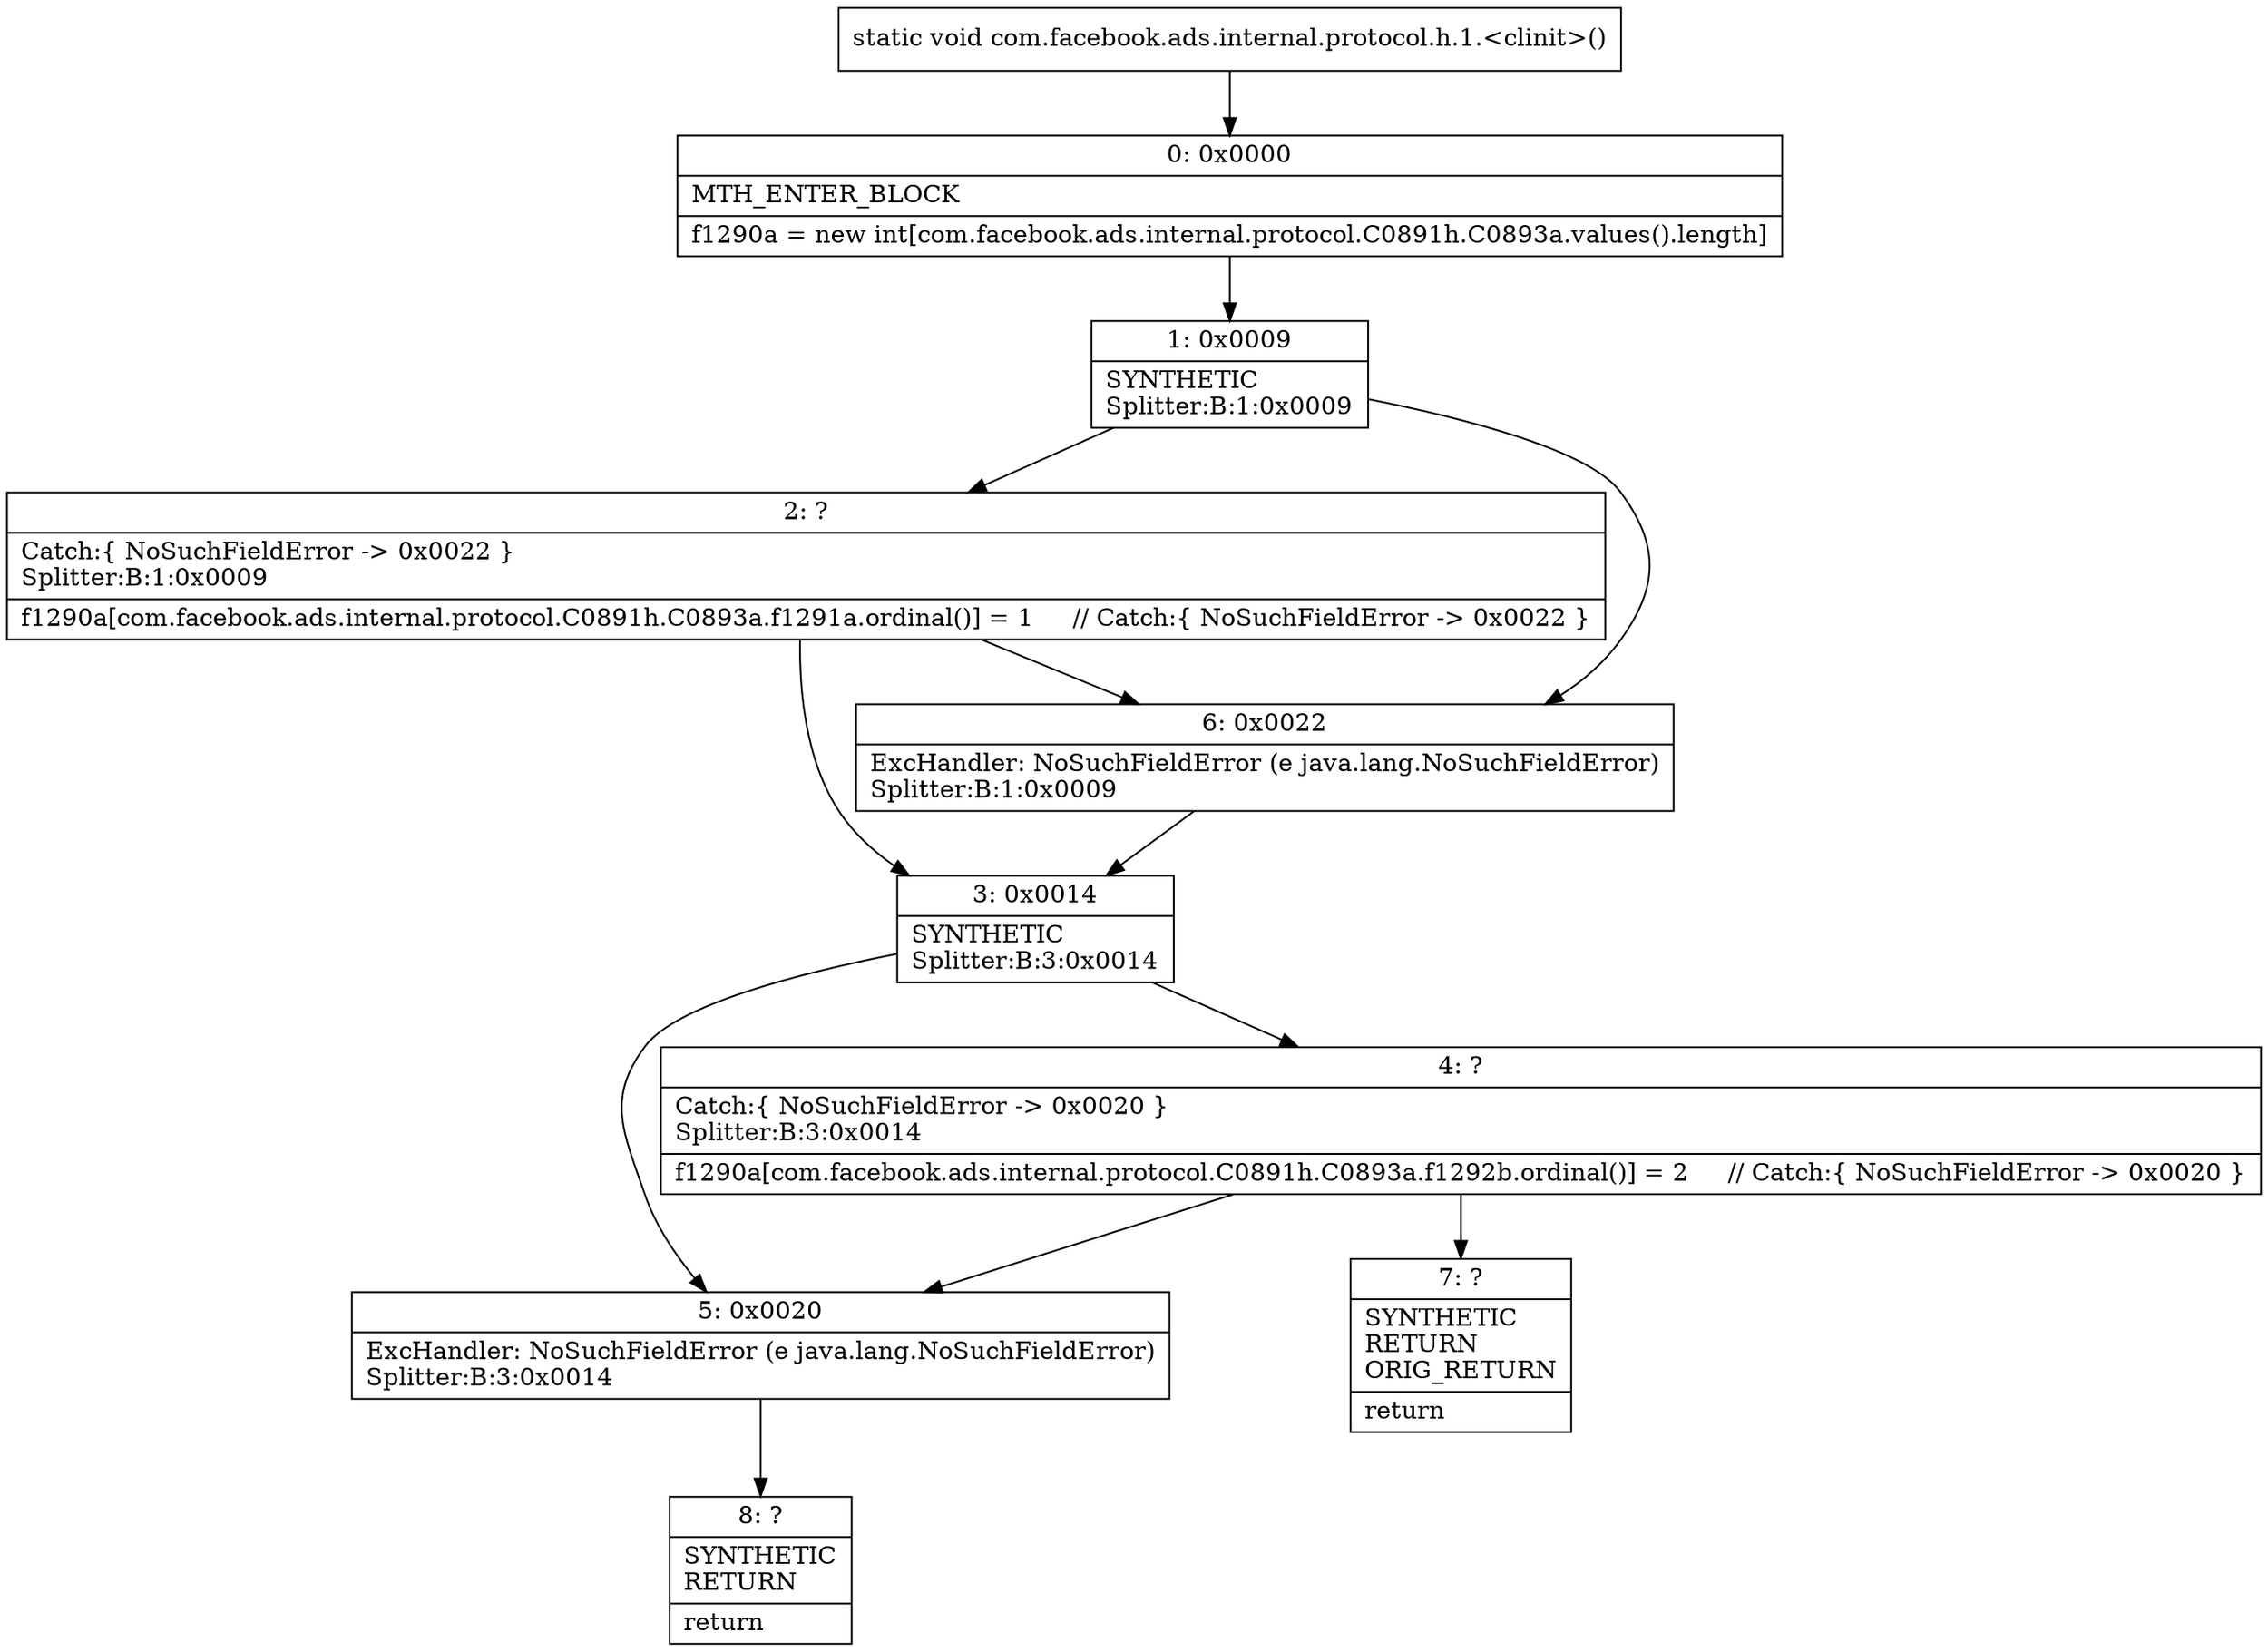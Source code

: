 digraph "CFG forcom.facebook.ads.internal.protocol.h.1.\<clinit\>()V" {
Node_0 [shape=record,label="{0\:\ 0x0000|MTH_ENTER_BLOCK\l|f1290a = new int[com.facebook.ads.internal.protocol.C0891h.C0893a.values().length]\l}"];
Node_1 [shape=record,label="{1\:\ 0x0009|SYNTHETIC\lSplitter:B:1:0x0009\l}"];
Node_2 [shape=record,label="{2\:\ ?|Catch:\{ NoSuchFieldError \-\> 0x0022 \}\lSplitter:B:1:0x0009\l|f1290a[com.facebook.ads.internal.protocol.C0891h.C0893a.f1291a.ordinal()] = 1     \/\/ Catch:\{ NoSuchFieldError \-\> 0x0022 \}\l}"];
Node_3 [shape=record,label="{3\:\ 0x0014|SYNTHETIC\lSplitter:B:3:0x0014\l}"];
Node_4 [shape=record,label="{4\:\ ?|Catch:\{ NoSuchFieldError \-\> 0x0020 \}\lSplitter:B:3:0x0014\l|f1290a[com.facebook.ads.internal.protocol.C0891h.C0893a.f1292b.ordinal()] = 2     \/\/ Catch:\{ NoSuchFieldError \-\> 0x0020 \}\l}"];
Node_5 [shape=record,label="{5\:\ 0x0020|ExcHandler: NoSuchFieldError (e java.lang.NoSuchFieldError)\lSplitter:B:3:0x0014\l}"];
Node_6 [shape=record,label="{6\:\ 0x0022|ExcHandler: NoSuchFieldError (e java.lang.NoSuchFieldError)\lSplitter:B:1:0x0009\l}"];
Node_7 [shape=record,label="{7\:\ ?|SYNTHETIC\lRETURN\lORIG_RETURN\l|return\l}"];
Node_8 [shape=record,label="{8\:\ ?|SYNTHETIC\lRETURN\l|return\l}"];
MethodNode[shape=record,label="{static void com.facebook.ads.internal.protocol.h.1.\<clinit\>() }"];
MethodNode -> Node_0;
Node_0 -> Node_1;
Node_1 -> Node_2;
Node_1 -> Node_6;
Node_2 -> Node_3;
Node_2 -> Node_6;
Node_3 -> Node_4;
Node_3 -> Node_5;
Node_4 -> Node_5;
Node_4 -> Node_7;
Node_5 -> Node_8;
Node_6 -> Node_3;
}

